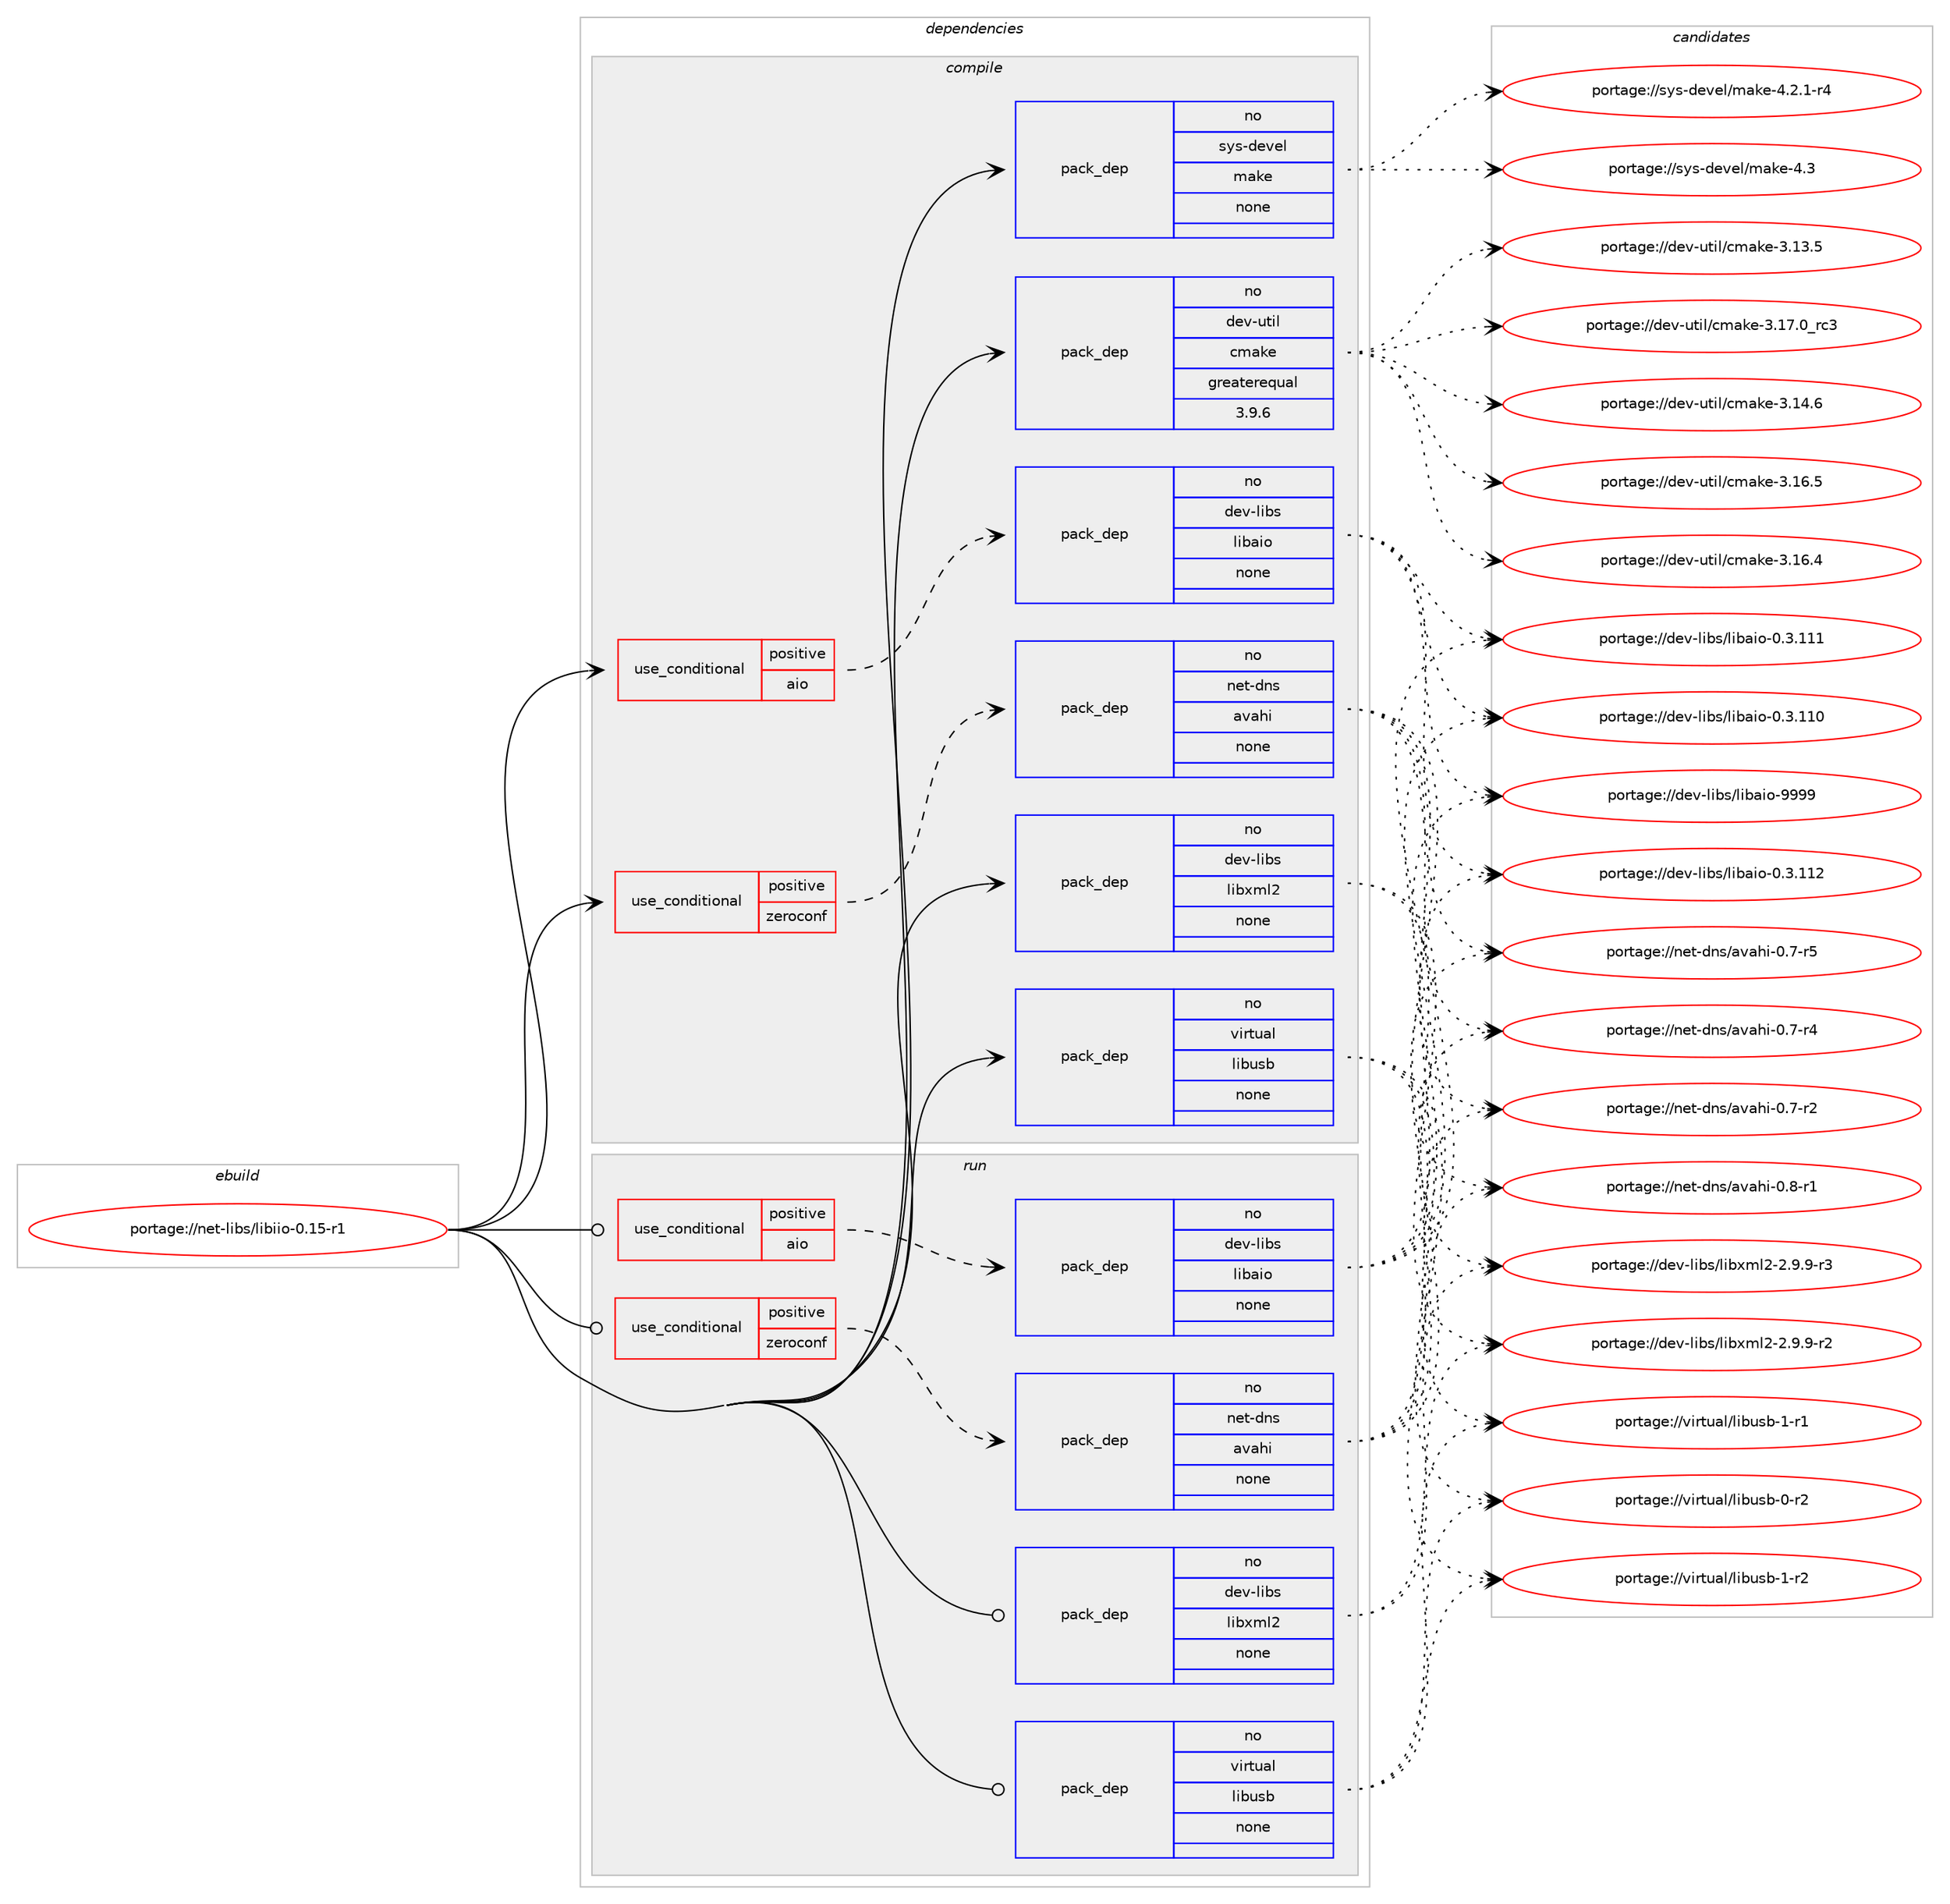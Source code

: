 digraph prolog {

# *************
# Graph options
# *************

newrank=true;
concentrate=true;
compound=true;
graph [rankdir=LR,fontname=Helvetica,fontsize=10,ranksep=1.5];#, ranksep=2.5, nodesep=0.2];
edge  [arrowhead=vee];
node  [fontname=Helvetica,fontsize=10];

# **********
# The ebuild
# **********

subgraph cluster_leftcol {
color=gray;
rank=same;
label=<<i>ebuild</i>>;
id [label="portage://net-libs/libiio-0.15-r1", color=red, width=4, href="../net-libs/libiio-0.15-r1.svg"];
}

# ****************
# The dependencies
# ****************

subgraph cluster_midcol {
color=gray;
label=<<i>dependencies</i>>;
subgraph cluster_compile {
fillcolor="#eeeeee";
style=filled;
label=<<i>compile</i>>;
subgraph cond11444 {
dependency57974 [label=<<TABLE BORDER="0" CELLBORDER="1" CELLSPACING="0" CELLPADDING="4"><TR><TD ROWSPAN="3" CELLPADDING="10">use_conditional</TD></TR><TR><TD>positive</TD></TR><TR><TD>aio</TD></TR></TABLE>>, shape=none, color=red];
subgraph pack45367 {
dependency57975 [label=<<TABLE BORDER="0" CELLBORDER="1" CELLSPACING="0" CELLPADDING="4" WIDTH="220"><TR><TD ROWSPAN="6" CELLPADDING="30">pack_dep</TD></TR><TR><TD WIDTH="110">no</TD></TR><TR><TD>dev-libs</TD></TR><TR><TD>libaio</TD></TR><TR><TD>none</TD></TR><TR><TD></TD></TR></TABLE>>, shape=none, color=blue];
}
dependency57974:e -> dependency57975:w [weight=20,style="dashed",arrowhead="vee"];
}
id:e -> dependency57974:w [weight=20,style="solid",arrowhead="vee"];
subgraph cond11445 {
dependency57976 [label=<<TABLE BORDER="0" CELLBORDER="1" CELLSPACING="0" CELLPADDING="4"><TR><TD ROWSPAN="3" CELLPADDING="10">use_conditional</TD></TR><TR><TD>positive</TD></TR><TR><TD>zeroconf</TD></TR></TABLE>>, shape=none, color=red];
subgraph pack45368 {
dependency57977 [label=<<TABLE BORDER="0" CELLBORDER="1" CELLSPACING="0" CELLPADDING="4" WIDTH="220"><TR><TD ROWSPAN="6" CELLPADDING="30">pack_dep</TD></TR><TR><TD WIDTH="110">no</TD></TR><TR><TD>net-dns</TD></TR><TR><TD>avahi</TD></TR><TR><TD>none</TD></TR><TR><TD></TD></TR></TABLE>>, shape=none, color=blue];
}
dependency57976:e -> dependency57977:w [weight=20,style="dashed",arrowhead="vee"];
}
id:e -> dependency57976:w [weight=20,style="solid",arrowhead="vee"];
subgraph pack45369 {
dependency57978 [label=<<TABLE BORDER="0" CELLBORDER="1" CELLSPACING="0" CELLPADDING="4" WIDTH="220"><TR><TD ROWSPAN="6" CELLPADDING="30">pack_dep</TD></TR><TR><TD WIDTH="110">no</TD></TR><TR><TD>dev-libs</TD></TR><TR><TD>libxml2</TD></TR><TR><TD>none</TD></TR><TR><TD></TD></TR></TABLE>>, shape=none, color=blue];
}
id:e -> dependency57978:w [weight=20,style="solid",arrowhead="vee"];
subgraph pack45370 {
dependency57979 [label=<<TABLE BORDER="0" CELLBORDER="1" CELLSPACING="0" CELLPADDING="4" WIDTH="220"><TR><TD ROWSPAN="6" CELLPADDING="30">pack_dep</TD></TR><TR><TD WIDTH="110">no</TD></TR><TR><TD>dev-util</TD></TR><TR><TD>cmake</TD></TR><TR><TD>greaterequal</TD></TR><TR><TD>3.9.6</TD></TR></TABLE>>, shape=none, color=blue];
}
id:e -> dependency57979:w [weight=20,style="solid",arrowhead="vee"];
subgraph pack45371 {
dependency57980 [label=<<TABLE BORDER="0" CELLBORDER="1" CELLSPACING="0" CELLPADDING="4" WIDTH="220"><TR><TD ROWSPAN="6" CELLPADDING="30">pack_dep</TD></TR><TR><TD WIDTH="110">no</TD></TR><TR><TD>sys-devel</TD></TR><TR><TD>make</TD></TR><TR><TD>none</TD></TR><TR><TD></TD></TR></TABLE>>, shape=none, color=blue];
}
id:e -> dependency57980:w [weight=20,style="solid",arrowhead="vee"];
subgraph pack45372 {
dependency57981 [label=<<TABLE BORDER="0" CELLBORDER="1" CELLSPACING="0" CELLPADDING="4" WIDTH="220"><TR><TD ROWSPAN="6" CELLPADDING="30">pack_dep</TD></TR><TR><TD WIDTH="110">no</TD></TR><TR><TD>virtual</TD></TR><TR><TD>libusb</TD></TR><TR><TD>none</TD></TR><TR><TD></TD></TR></TABLE>>, shape=none, color=blue];
}
id:e -> dependency57981:w [weight=20,style="solid",arrowhead="vee"];
}
subgraph cluster_compileandrun {
fillcolor="#eeeeee";
style=filled;
label=<<i>compile and run</i>>;
}
subgraph cluster_run {
fillcolor="#eeeeee";
style=filled;
label=<<i>run</i>>;
subgraph cond11446 {
dependency57982 [label=<<TABLE BORDER="0" CELLBORDER="1" CELLSPACING="0" CELLPADDING="4"><TR><TD ROWSPAN="3" CELLPADDING="10">use_conditional</TD></TR><TR><TD>positive</TD></TR><TR><TD>aio</TD></TR></TABLE>>, shape=none, color=red];
subgraph pack45373 {
dependency57983 [label=<<TABLE BORDER="0" CELLBORDER="1" CELLSPACING="0" CELLPADDING="4" WIDTH="220"><TR><TD ROWSPAN="6" CELLPADDING="30">pack_dep</TD></TR><TR><TD WIDTH="110">no</TD></TR><TR><TD>dev-libs</TD></TR><TR><TD>libaio</TD></TR><TR><TD>none</TD></TR><TR><TD></TD></TR></TABLE>>, shape=none, color=blue];
}
dependency57982:e -> dependency57983:w [weight=20,style="dashed",arrowhead="vee"];
}
id:e -> dependency57982:w [weight=20,style="solid",arrowhead="odot"];
subgraph cond11447 {
dependency57984 [label=<<TABLE BORDER="0" CELLBORDER="1" CELLSPACING="0" CELLPADDING="4"><TR><TD ROWSPAN="3" CELLPADDING="10">use_conditional</TD></TR><TR><TD>positive</TD></TR><TR><TD>zeroconf</TD></TR></TABLE>>, shape=none, color=red];
subgraph pack45374 {
dependency57985 [label=<<TABLE BORDER="0" CELLBORDER="1" CELLSPACING="0" CELLPADDING="4" WIDTH="220"><TR><TD ROWSPAN="6" CELLPADDING="30">pack_dep</TD></TR><TR><TD WIDTH="110">no</TD></TR><TR><TD>net-dns</TD></TR><TR><TD>avahi</TD></TR><TR><TD>none</TD></TR><TR><TD></TD></TR></TABLE>>, shape=none, color=blue];
}
dependency57984:e -> dependency57985:w [weight=20,style="dashed",arrowhead="vee"];
}
id:e -> dependency57984:w [weight=20,style="solid",arrowhead="odot"];
subgraph pack45375 {
dependency57986 [label=<<TABLE BORDER="0" CELLBORDER="1" CELLSPACING="0" CELLPADDING="4" WIDTH="220"><TR><TD ROWSPAN="6" CELLPADDING="30">pack_dep</TD></TR><TR><TD WIDTH="110">no</TD></TR><TR><TD>dev-libs</TD></TR><TR><TD>libxml2</TD></TR><TR><TD>none</TD></TR><TR><TD></TD></TR></TABLE>>, shape=none, color=blue];
}
id:e -> dependency57986:w [weight=20,style="solid",arrowhead="odot"];
subgraph pack45376 {
dependency57987 [label=<<TABLE BORDER="0" CELLBORDER="1" CELLSPACING="0" CELLPADDING="4" WIDTH="220"><TR><TD ROWSPAN="6" CELLPADDING="30">pack_dep</TD></TR><TR><TD WIDTH="110">no</TD></TR><TR><TD>virtual</TD></TR><TR><TD>libusb</TD></TR><TR><TD>none</TD></TR><TR><TD></TD></TR></TABLE>>, shape=none, color=blue];
}
id:e -> dependency57987:w [weight=20,style="solid",arrowhead="odot"];
}
}

# **************
# The candidates
# **************

subgraph cluster_choices {
rank=same;
color=gray;
label=<<i>candidates</i>>;

subgraph choice45367 {
color=black;
nodesep=1;
choice10010111845108105981154710810598971051114557575757 [label="portage://dev-libs/libaio-9999", color=red, width=4,href="../dev-libs/libaio-9999.svg"];
choice10010111845108105981154710810598971051114548465146494950 [label="portage://dev-libs/libaio-0.3.112", color=red, width=4,href="../dev-libs/libaio-0.3.112.svg"];
choice10010111845108105981154710810598971051114548465146494949 [label="portage://dev-libs/libaio-0.3.111", color=red, width=4,href="../dev-libs/libaio-0.3.111.svg"];
choice10010111845108105981154710810598971051114548465146494948 [label="portage://dev-libs/libaio-0.3.110", color=red, width=4,href="../dev-libs/libaio-0.3.110.svg"];
dependency57975:e -> choice10010111845108105981154710810598971051114557575757:w [style=dotted,weight="100"];
dependency57975:e -> choice10010111845108105981154710810598971051114548465146494950:w [style=dotted,weight="100"];
dependency57975:e -> choice10010111845108105981154710810598971051114548465146494949:w [style=dotted,weight="100"];
dependency57975:e -> choice10010111845108105981154710810598971051114548465146494948:w [style=dotted,weight="100"];
}
subgraph choice45368 {
color=black;
nodesep=1;
choice11010111645100110115479711897104105454846564511449 [label="portage://net-dns/avahi-0.8-r1", color=red, width=4,href="../net-dns/avahi-0.8-r1.svg"];
choice11010111645100110115479711897104105454846554511453 [label="portage://net-dns/avahi-0.7-r5", color=red, width=4,href="../net-dns/avahi-0.7-r5.svg"];
choice11010111645100110115479711897104105454846554511452 [label="portage://net-dns/avahi-0.7-r4", color=red, width=4,href="../net-dns/avahi-0.7-r4.svg"];
choice11010111645100110115479711897104105454846554511450 [label="portage://net-dns/avahi-0.7-r2", color=red, width=4,href="../net-dns/avahi-0.7-r2.svg"];
dependency57977:e -> choice11010111645100110115479711897104105454846564511449:w [style=dotted,weight="100"];
dependency57977:e -> choice11010111645100110115479711897104105454846554511453:w [style=dotted,weight="100"];
dependency57977:e -> choice11010111645100110115479711897104105454846554511452:w [style=dotted,weight="100"];
dependency57977:e -> choice11010111645100110115479711897104105454846554511450:w [style=dotted,weight="100"];
}
subgraph choice45369 {
color=black;
nodesep=1;
choice10010111845108105981154710810598120109108504550465746574511451 [label="portage://dev-libs/libxml2-2.9.9-r3", color=red, width=4,href="../dev-libs/libxml2-2.9.9-r3.svg"];
choice10010111845108105981154710810598120109108504550465746574511450 [label="portage://dev-libs/libxml2-2.9.9-r2", color=red, width=4,href="../dev-libs/libxml2-2.9.9-r2.svg"];
dependency57978:e -> choice10010111845108105981154710810598120109108504550465746574511451:w [style=dotted,weight="100"];
dependency57978:e -> choice10010111845108105981154710810598120109108504550465746574511450:w [style=dotted,weight="100"];
}
subgraph choice45370 {
color=black;
nodesep=1;
choice1001011184511711610510847991099710710145514649554648951149951 [label="portage://dev-util/cmake-3.17.0_rc3", color=red, width=4,href="../dev-util/cmake-3.17.0_rc3.svg"];
choice1001011184511711610510847991099710710145514649544653 [label="portage://dev-util/cmake-3.16.5", color=red, width=4,href="../dev-util/cmake-3.16.5.svg"];
choice1001011184511711610510847991099710710145514649544652 [label="portage://dev-util/cmake-3.16.4", color=red, width=4,href="../dev-util/cmake-3.16.4.svg"];
choice1001011184511711610510847991099710710145514649524654 [label="portage://dev-util/cmake-3.14.6", color=red, width=4,href="../dev-util/cmake-3.14.6.svg"];
choice1001011184511711610510847991099710710145514649514653 [label="portage://dev-util/cmake-3.13.5", color=red, width=4,href="../dev-util/cmake-3.13.5.svg"];
dependency57979:e -> choice1001011184511711610510847991099710710145514649554648951149951:w [style=dotted,weight="100"];
dependency57979:e -> choice1001011184511711610510847991099710710145514649544653:w [style=dotted,weight="100"];
dependency57979:e -> choice1001011184511711610510847991099710710145514649544652:w [style=dotted,weight="100"];
dependency57979:e -> choice1001011184511711610510847991099710710145514649524654:w [style=dotted,weight="100"];
dependency57979:e -> choice1001011184511711610510847991099710710145514649514653:w [style=dotted,weight="100"];
}
subgraph choice45371 {
color=black;
nodesep=1;
choice11512111545100101118101108471099710710145524651 [label="portage://sys-devel/make-4.3", color=red, width=4,href="../sys-devel/make-4.3.svg"];
choice1151211154510010111810110847109971071014552465046494511452 [label="portage://sys-devel/make-4.2.1-r4", color=red, width=4,href="../sys-devel/make-4.2.1-r4.svg"];
dependency57980:e -> choice11512111545100101118101108471099710710145524651:w [style=dotted,weight="100"];
dependency57980:e -> choice1151211154510010111810110847109971071014552465046494511452:w [style=dotted,weight="100"];
}
subgraph choice45372 {
color=black;
nodesep=1;
choice1181051141161179710847108105981171159845494511450 [label="portage://virtual/libusb-1-r2", color=red, width=4,href="../virtual/libusb-1-r2.svg"];
choice1181051141161179710847108105981171159845494511449 [label="portage://virtual/libusb-1-r1", color=red, width=4,href="../virtual/libusb-1-r1.svg"];
choice1181051141161179710847108105981171159845484511450 [label="portage://virtual/libusb-0-r2", color=red, width=4,href="../virtual/libusb-0-r2.svg"];
dependency57981:e -> choice1181051141161179710847108105981171159845494511450:w [style=dotted,weight="100"];
dependency57981:e -> choice1181051141161179710847108105981171159845494511449:w [style=dotted,weight="100"];
dependency57981:e -> choice1181051141161179710847108105981171159845484511450:w [style=dotted,weight="100"];
}
subgraph choice45373 {
color=black;
nodesep=1;
choice10010111845108105981154710810598971051114557575757 [label="portage://dev-libs/libaio-9999", color=red, width=4,href="../dev-libs/libaio-9999.svg"];
choice10010111845108105981154710810598971051114548465146494950 [label="portage://dev-libs/libaio-0.3.112", color=red, width=4,href="../dev-libs/libaio-0.3.112.svg"];
choice10010111845108105981154710810598971051114548465146494949 [label="portage://dev-libs/libaio-0.3.111", color=red, width=4,href="../dev-libs/libaio-0.3.111.svg"];
choice10010111845108105981154710810598971051114548465146494948 [label="portage://dev-libs/libaio-0.3.110", color=red, width=4,href="../dev-libs/libaio-0.3.110.svg"];
dependency57983:e -> choice10010111845108105981154710810598971051114557575757:w [style=dotted,weight="100"];
dependency57983:e -> choice10010111845108105981154710810598971051114548465146494950:w [style=dotted,weight="100"];
dependency57983:e -> choice10010111845108105981154710810598971051114548465146494949:w [style=dotted,weight="100"];
dependency57983:e -> choice10010111845108105981154710810598971051114548465146494948:w [style=dotted,weight="100"];
}
subgraph choice45374 {
color=black;
nodesep=1;
choice11010111645100110115479711897104105454846564511449 [label="portage://net-dns/avahi-0.8-r1", color=red, width=4,href="../net-dns/avahi-0.8-r1.svg"];
choice11010111645100110115479711897104105454846554511453 [label="portage://net-dns/avahi-0.7-r5", color=red, width=4,href="../net-dns/avahi-0.7-r5.svg"];
choice11010111645100110115479711897104105454846554511452 [label="portage://net-dns/avahi-0.7-r4", color=red, width=4,href="../net-dns/avahi-0.7-r4.svg"];
choice11010111645100110115479711897104105454846554511450 [label="portage://net-dns/avahi-0.7-r2", color=red, width=4,href="../net-dns/avahi-0.7-r2.svg"];
dependency57985:e -> choice11010111645100110115479711897104105454846564511449:w [style=dotted,weight="100"];
dependency57985:e -> choice11010111645100110115479711897104105454846554511453:w [style=dotted,weight="100"];
dependency57985:e -> choice11010111645100110115479711897104105454846554511452:w [style=dotted,weight="100"];
dependency57985:e -> choice11010111645100110115479711897104105454846554511450:w [style=dotted,weight="100"];
}
subgraph choice45375 {
color=black;
nodesep=1;
choice10010111845108105981154710810598120109108504550465746574511451 [label="portage://dev-libs/libxml2-2.9.9-r3", color=red, width=4,href="../dev-libs/libxml2-2.9.9-r3.svg"];
choice10010111845108105981154710810598120109108504550465746574511450 [label="portage://dev-libs/libxml2-2.9.9-r2", color=red, width=4,href="../dev-libs/libxml2-2.9.9-r2.svg"];
dependency57986:e -> choice10010111845108105981154710810598120109108504550465746574511451:w [style=dotted,weight="100"];
dependency57986:e -> choice10010111845108105981154710810598120109108504550465746574511450:w [style=dotted,weight="100"];
}
subgraph choice45376 {
color=black;
nodesep=1;
choice1181051141161179710847108105981171159845494511450 [label="portage://virtual/libusb-1-r2", color=red, width=4,href="../virtual/libusb-1-r2.svg"];
choice1181051141161179710847108105981171159845494511449 [label="portage://virtual/libusb-1-r1", color=red, width=4,href="../virtual/libusb-1-r1.svg"];
choice1181051141161179710847108105981171159845484511450 [label="portage://virtual/libusb-0-r2", color=red, width=4,href="../virtual/libusb-0-r2.svg"];
dependency57987:e -> choice1181051141161179710847108105981171159845494511450:w [style=dotted,weight="100"];
dependency57987:e -> choice1181051141161179710847108105981171159845494511449:w [style=dotted,weight="100"];
dependency57987:e -> choice1181051141161179710847108105981171159845484511450:w [style=dotted,weight="100"];
}
}

}
